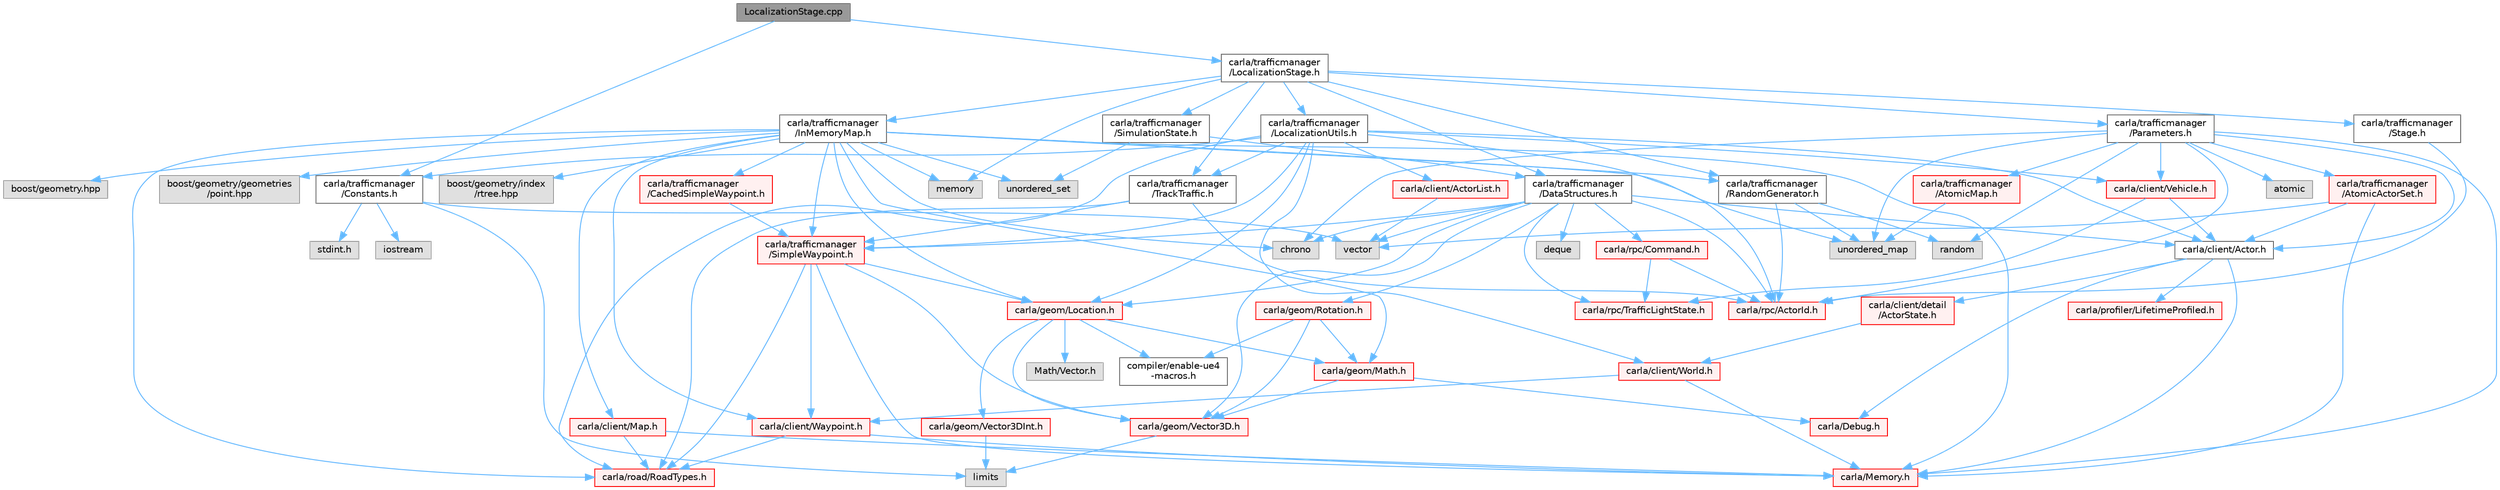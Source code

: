 digraph "LocalizationStage.cpp"
{
 // INTERACTIVE_SVG=YES
 // LATEX_PDF_SIZE
  bgcolor="transparent";
  edge [fontname=Helvetica,fontsize=10,labelfontname=Helvetica,labelfontsize=10];
  node [fontname=Helvetica,fontsize=10,shape=box,height=0.2,width=0.4];
  Node1 [id="Node000001",label="LocalizationStage.cpp",height=0.2,width=0.4,color="gray40", fillcolor="grey60", style="filled", fontcolor="black",tooltip=" "];
  Node1 -> Node2 [id="edge1_Node000001_Node000002",color="steelblue1",style="solid",tooltip=" "];
  Node2 [id="Node000002",label="carla/trafficmanager\l/Constants.h",height=0.2,width=0.4,color="grey40", fillcolor="white", style="filled",URL="$d1/d45/Constants_8h.html",tooltip=" "];
  Node2 -> Node3 [id="edge2_Node000002_Node000003",color="steelblue1",style="solid",tooltip=" "];
  Node3 [id="Node000003",label="limits",height=0.2,width=0.4,color="grey60", fillcolor="#E0E0E0", style="filled",tooltip=" "];
  Node2 -> Node4 [id="edge3_Node000002_Node000004",color="steelblue1",style="solid",tooltip=" "];
  Node4 [id="Node000004",label="stdint.h",height=0.2,width=0.4,color="grey60", fillcolor="#E0E0E0", style="filled",tooltip=" "];
  Node2 -> Node5 [id="edge4_Node000002_Node000005",color="steelblue1",style="solid",tooltip=" "];
  Node5 [id="Node000005",label="iostream",height=0.2,width=0.4,color="grey60", fillcolor="#E0E0E0", style="filled",tooltip=" "];
  Node2 -> Node6 [id="edge5_Node000002_Node000006",color="steelblue1",style="solid",tooltip=" "];
  Node6 [id="Node000006",label="vector",height=0.2,width=0.4,color="grey60", fillcolor="#E0E0E0", style="filled",tooltip=" "];
  Node1 -> Node7 [id="edge6_Node000001_Node000007",color="steelblue1",style="solid",tooltip=" "];
  Node7 [id="Node000007",label="carla/trafficmanager\l/LocalizationStage.h",height=0.2,width=0.4,color="grey40", fillcolor="white", style="filled",URL="$d9/df4/LocalizationStage_8h.html",tooltip=" "];
  Node7 -> Node8 [id="edge7_Node000007_Node000008",color="steelblue1",style="solid",tooltip=" "];
  Node8 [id="Node000008",label="memory",height=0.2,width=0.4,color="grey60", fillcolor="#E0E0E0", style="filled",tooltip=" "];
  Node7 -> Node9 [id="edge8_Node000007_Node000009",color="steelblue1",style="solid",tooltip=" "];
  Node9 [id="Node000009",label="carla/trafficmanager\l/DataStructures.h",height=0.2,width=0.4,color="grey40", fillcolor="white", style="filled",URL="$d0/d49/DataStructures_8h.html",tooltip=" "];
  Node9 -> Node10 [id="edge9_Node000009_Node000010",color="steelblue1",style="solid",tooltip=" "];
  Node10 [id="Node000010",label="chrono",height=0.2,width=0.4,color="grey60", fillcolor="#E0E0E0", style="filled",tooltip=" "];
  Node9 -> Node11 [id="edge10_Node000009_Node000011",color="steelblue1",style="solid",tooltip=" "];
  Node11 [id="Node000011",label="deque",height=0.2,width=0.4,color="grey60", fillcolor="#E0E0E0", style="filled",tooltip=" "];
  Node9 -> Node6 [id="edge11_Node000009_Node000006",color="steelblue1",style="solid",tooltip=" "];
  Node9 -> Node12 [id="edge12_Node000009_Node000012",color="steelblue1",style="solid",tooltip=" "];
  Node12 [id="Node000012",label="carla/client/Actor.h",height=0.2,width=0.4,color="grey40", fillcolor="white", style="filled",URL="$da/d48/client_2Actor_8h.html",tooltip=" "];
  Node12 -> Node13 [id="edge13_Node000012_Node000013",color="steelblue1",style="solid",tooltip=" "];
  Node13 [id="Node000013",label="carla/Debug.h",height=0.2,width=0.4,color="red", fillcolor="#FFF0F0", style="filled",URL="$d4/deb/Debug_8h.html",tooltip=" "];
  Node12 -> Node17 [id="edge14_Node000012_Node000017",color="steelblue1",style="solid",tooltip=" "];
  Node17 [id="Node000017",label="carla/Memory.h",height=0.2,width=0.4,color="red", fillcolor="#FFF0F0", style="filled",URL="$de/d5c/Memory_8h.html",tooltip=" "];
  Node12 -> Node22 [id="edge15_Node000012_Node000022",color="steelblue1",style="solid",tooltip=" "];
  Node22 [id="Node000022",label="carla/client/detail\l/ActorState.h",height=0.2,width=0.4,color="red", fillcolor="#FFF0F0", style="filled",URL="$d4/d22/client_2detail_2ActorState_8h.html",tooltip=" "];
  Node22 -> Node24 [id="edge16_Node000022_Node000024",color="steelblue1",style="solid",tooltip=" "];
  Node24 [id="Node000024",label="carla/client/World.h",height=0.2,width=0.4,color="red", fillcolor="#FFF0F0", style="filled",URL="$dd/d5b/World_8h.html",tooltip=" "];
  Node24 -> Node17 [id="edge17_Node000024_Node000017",color="steelblue1",style="solid",tooltip=" "];
  Node24 -> Node64 [id="edge18_Node000024_Node000064",color="steelblue1",style="solid",tooltip=" "];
  Node64 [id="Node000064",label="carla/client/Waypoint.h",height=0.2,width=0.4,color="red", fillcolor="#FFF0F0", style="filled",URL="$d0/d47/client_2Waypoint_8h.html",tooltip=" "];
  Node64 -> Node17 [id="edge19_Node000064_Node000017",color="steelblue1",style="solid",tooltip=" "];
  Node64 -> Node73 [id="edge20_Node000064_Node000073",color="steelblue1",style="solid",tooltip=" "];
  Node73 [id="Node000073",label="carla/road/RoadTypes.h",height=0.2,width=0.4,color="red", fillcolor="#FFF0F0", style="filled",URL="$d6/dbb/RoadTypes_8h.html",tooltip=" "];
  Node12 -> Node178 [id="edge21_Node000012_Node000178",color="steelblue1",style="solid",tooltip=" "];
  Node178 [id="Node000178",label="carla/profiler/LifetimeProfiled.h",height=0.2,width=0.4,color="red", fillcolor="#FFF0F0", style="filled",URL="$d9/dc4/LifetimeProfiled_8h.html",tooltip=" "];
  Node9 -> Node40 [id="edge22_Node000009_Node000040",color="steelblue1",style="solid",tooltip=" "];
  Node40 [id="Node000040",label="carla/geom/Location.h",height=0.2,width=0.4,color="red", fillcolor="#FFF0F0", style="filled",URL="$d9/d8b/geom_2Location_8h.html",tooltip=" "];
  Node40 -> Node41 [id="edge23_Node000040_Node000041",color="steelblue1",style="solid",tooltip=" "];
  Node41 [id="Node000041",label="carla/geom/Vector3D.h",height=0.2,width=0.4,color="red", fillcolor="#FFF0F0", style="filled",URL="$de/d70/geom_2Vector3D_8h.html",tooltip=" "];
  Node41 -> Node3 [id="edge24_Node000041_Node000003",color="steelblue1",style="solid",tooltip=" "];
  Node40 -> Node43 [id="edge25_Node000040_Node000043",color="steelblue1",style="solid",tooltip=" "];
  Node43 [id="Node000043",label="carla/geom/Vector3DInt.h",height=0.2,width=0.4,color="red", fillcolor="#FFF0F0", style="filled",URL="$d1/da4/Vector3DInt_8h.html",tooltip=" "];
  Node43 -> Node3 [id="edge26_Node000043_Node000003",color="steelblue1",style="solid",tooltip=" "];
  Node40 -> Node44 [id="edge27_Node000040_Node000044",color="steelblue1",style="solid",tooltip=" "];
  Node44 [id="Node000044",label="carla/geom/Math.h",height=0.2,width=0.4,color="red", fillcolor="#FFF0F0", style="filled",URL="$db/d8a/Math_8h.html",tooltip=" "];
  Node44 -> Node13 [id="edge28_Node000044_Node000013",color="steelblue1",style="solid",tooltip=" "];
  Node44 -> Node41 [id="edge29_Node000044_Node000041",color="steelblue1",style="solid",tooltip=" "];
  Node40 -> Node46 [id="edge30_Node000040_Node000046",color="steelblue1",style="solid",tooltip=" "];
  Node46 [id="Node000046",label="compiler/enable-ue4\l-macros.h",height=0.2,width=0.4,color="grey40", fillcolor="white", style="filled",URL="$d9/da2/enable-ue4-macros_8h.html",tooltip=" "];
  Node40 -> Node47 [id="edge31_Node000040_Node000047",color="steelblue1",style="solid",tooltip=" "];
  Node47 [id="Node000047",label="Math/Vector.h",height=0.2,width=0.4,color="grey60", fillcolor="#E0E0E0", style="filled",tooltip=" "];
  Node9 -> Node53 [id="edge32_Node000009_Node000053",color="steelblue1",style="solid",tooltip=" "];
  Node53 [id="Node000053",label="carla/geom/Rotation.h",height=0.2,width=0.4,color="red", fillcolor="#FFF0F0", style="filled",URL="$d0/d8f/Rotation_8h.html",tooltip=" "];
  Node53 -> Node44 [id="edge33_Node000053_Node000044",color="steelblue1",style="solid",tooltip=" "];
  Node53 -> Node41 [id="edge34_Node000053_Node000041",color="steelblue1",style="solid",tooltip=" "];
  Node53 -> Node46 [id="edge35_Node000053_Node000046",color="steelblue1",style="solid",tooltip=" "];
  Node9 -> Node41 [id="edge36_Node000009_Node000041",color="steelblue1",style="solid",tooltip=" "];
  Node9 -> Node104 [id="edge37_Node000009_Node000104",color="steelblue1",style="solid",tooltip=" "];
  Node104 [id="Node000104",label="carla/rpc/ActorId.h",height=0.2,width=0.4,color="red", fillcolor="#FFF0F0", style="filled",URL="$d3/d89/ActorId_8h.html",tooltip=" "];
  Node9 -> Node179 [id="edge38_Node000009_Node000179",color="steelblue1",style="solid",tooltip=" "];
  Node179 [id="Node000179",label="carla/rpc/Command.h",height=0.2,width=0.4,color="red", fillcolor="#FFF0F0", style="filled",URL="$d1/d55/Command_8h.html",tooltip=" "];
  Node179 -> Node104 [id="edge39_Node000179_Node000104",color="steelblue1",style="solid",tooltip=" "];
  Node179 -> Node108 [id="edge40_Node000179_Node000108",color="steelblue1",style="solid",tooltip=" "];
  Node108 [id="Node000108",label="carla/rpc/TrafficLightState.h",height=0.2,width=0.4,color="red", fillcolor="#FFF0F0", style="filled",URL="$d1/d16/LibCarla_2source_2carla_2rpc_2TrafficLightState_8h.html",tooltip=" "];
  Node9 -> Node108 [id="edge41_Node000009_Node000108",color="steelblue1",style="solid",tooltip=" "];
  Node9 -> Node183 [id="edge42_Node000009_Node000183",color="steelblue1",style="solid",tooltip=" "];
  Node183 [id="Node000183",label="carla/trafficmanager\l/SimpleWaypoint.h",height=0.2,width=0.4,color="red", fillcolor="#FFF0F0", style="filled",URL="$d7/dd3/SimpleWaypoint_8h.html",tooltip=" "];
  Node183 -> Node64 [id="edge43_Node000183_Node000064",color="steelblue1",style="solid",tooltip=" "];
  Node183 -> Node40 [id="edge44_Node000183_Node000040",color="steelblue1",style="solid",tooltip=" "];
  Node183 -> Node41 [id="edge45_Node000183_Node000041",color="steelblue1",style="solid",tooltip=" "];
  Node183 -> Node17 [id="edge46_Node000183_Node000017",color="steelblue1",style="solid",tooltip=" "];
  Node183 -> Node73 [id="edge47_Node000183_Node000073",color="steelblue1",style="solid",tooltip=" "];
  Node7 -> Node185 [id="edge48_Node000007_Node000185",color="steelblue1",style="solid",tooltip=" "];
  Node185 [id="Node000185",label="carla/trafficmanager\l/InMemoryMap.h",height=0.2,width=0.4,color="grey40", fillcolor="white", style="filled",URL="$d3/d89/InMemoryMap_8h.html",tooltip=" "];
  Node185 -> Node10 [id="edge49_Node000185_Node000010",color="steelblue1",style="solid",tooltip=" "];
  Node185 -> Node8 [id="edge50_Node000185_Node000008",color="steelblue1",style="solid",tooltip=" "];
  Node185 -> Node92 [id="edge51_Node000185_Node000092",color="steelblue1",style="solid",tooltip=" "];
  Node92 [id="Node000092",label="unordered_map",height=0.2,width=0.4,color="grey60", fillcolor="#E0E0E0", style="filled",tooltip=" "];
  Node185 -> Node93 [id="edge52_Node000185_Node000093",color="steelblue1",style="solid",tooltip=" "];
  Node93 [id="Node000093",label="unordered_set",height=0.2,width=0.4,color="grey60", fillcolor="#E0E0E0", style="filled",tooltip=" "];
  Node185 -> Node186 [id="edge53_Node000185_Node000186",color="steelblue1",style="solid",tooltip=" "];
  Node186 [id="Node000186",label="boost/geometry.hpp",height=0.2,width=0.4,color="grey60", fillcolor="#E0E0E0", style="filled",tooltip=" "];
  Node185 -> Node187 [id="edge54_Node000185_Node000187",color="steelblue1",style="solid",tooltip=" "];
  Node187 [id="Node000187",label="boost/geometry/geometries\l/point.hpp",height=0.2,width=0.4,color="grey60", fillcolor="#E0E0E0", style="filled",tooltip=" "];
  Node185 -> Node188 [id="edge55_Node000185_Node000188",color="steelblue1",style="solid",tooltip=" "];
  Node188 [id="Node000188",label="boost/geometry/index\l/rtree.hpp",height=0.2,width=0.4,color="grey60", fillcolor="#E0E0E0", style="filled",tooltip=" "];
  Node185 -> Node189 [id="edge56_Node000185_Node000189",color="steelblue1",style="solid",tooltip=" "];
  Node189 [id="Node000189",label="carla/client/Map.h",height=0.2,width=0.4,color="red", fillcolor="#FFF0F0", style="filled",URL="$d4/d9d/client_2Map_8h.html",tooltip=" "];
  Node189 -> Node17 [id="edge57_Node000189_Node000017",color="steelblue1",style="solid",tooltip=" "];
  Node189 -> Node73 [id="edge58_Node000189_Node000073",color="steelblue1",style="solid",tooltip=" "];
  Node185 -> Node64 [id="edge59_Node000185_Node000064",color="steelblue1",style="solid",tooltip=" "];
  Node185 -> Node40 [id="edge60_Node000185_Node000040",color="steelblue1",style="solid",tooltip=" "];
  Node185 -> Node44 [id="edge61_Node000185_Node000044",color="steelblue1",style="solid",tooltip=" "];
  Node185 -> Node17 [id="edge62_Node000185_Node000017",color="steelblue1",style="solid",tooltip=" "];
  Node185 -> Node73 [id="edge63_Node000185_Node000073",color="steelblue1",style="solid",tooltip=" "];
  Node185 -> Node204 [id="edge64_Node000185_Node000204",color="steelblue1",style="solid",tooltip=" "];
  Node204 [id="Node000204",label="carla/trafficmanager\l/RandomGenerator.h",height=0.2,width=0.4,color="grey40", fillcolor="white", style="filled",URL="$db/d7f/RandomGenerator_8h.html",tooltip=" "];
  Node204 -> Node205 [id="edge65_Node000204_Node000205",color="steelblue1",style="solid",tooltip=" "];
  Node205 [id="Node000205",label="random",height=0.2,width=0.4,color="grey60", fillcolor="#E0E0E0", style="filled",tooltip=" "];
  Node204 -> Node92 [id="edge66_Node000204_Node000092",color="steelblue1",style="solid",tooltip=" "];
  Node204 -> Node104 [id="edge67_Node000204_Node000104",color="steelblue1",style="solid",tooltip=" "];
  Node185 -> Node183 [id="edge68_Node000185_Node000183",color="steelblue1",style="solid",tooltip=" "];
  Node185 -> Node206 [id="edge69_Node000185_Node000206",color="steelblue1",style="solid",tooltip=" "];
  Node206 [id="Node000206",label="carla/trafficmanager\l/CachedSimpleWaypoint.h",height=0.2,width=0.4,color="red", fillcolor="#FFF0F0", style="filled",URL="$d7/d9b/CachedSimpleWaypoint_8h.html",tooltip=" "];
  Node206 -> Node183 [id="edge70_Node000206_Node000183",color="steelblue1",style="solid",tooltip=" "];
  Node7 -> Node208 [id="edge71_Node000007_Node000208",color="steelblue1",style="solid",tooltip=" "];
  Node208 [id="Node000208",label="carla/trafficmanager\l/LocalizationUtils.h",height=0.2,width=0.4,color="grey40", fillcolor="white", style="filled",URL="$d2/d84/LocalizationUtils_8h.html",tooltip=" "];
  Node208 -> Node12 [id="edge72_Node000208_Node000012",color="steelblue1",style="solid",tooltip=" "];
  Node208 -> Node209 [id="edge73_Node000208_Node000209",color="steelblue1",style="solid",tooltip=" "];
  Node209 [id="Node000209",label="carla/client/ActorList.h",height=0.2,width=0.4,color="red", fillcolor="#FFF0F0", style="filled",URL="$db/de8/ActorList_8h.html",tooltip=" "];
  Node209 -> Node6 [id="edge74_Node000209_Node000006",color="steelblue1",style="solid",tooltip=" "];
  Node208 -> Node211 [id="edge75_Node000208_Node000211",color="steelblue1",style="solid",tooltip=" "];
  Node211 [id="Node000211",label="carla/client/Vehicle.h",height=0.2,width=0.4,color="red", fillcolor="#FFF0F0", style="filled",URL="$d9/d18/Vehicle_8h.html",tooltip=" "];
  Node211 -> Node12 [id="edge76_Node000211_Node000012",color="steelblue1",style="solid",tooltip=" "];
  Node211 -> Node108 [id="edge77_Node000211_Node000108",color="steelblue1",style="solid",tooltip=" "];
  Node208 -> Node24 [id="edge78_Node000208_Node000024",color="steelblue1",style="solid",tooltip=" "];
  Node208 -> Node40 [id="edge79_Node000208_Node000040",color="steelblue1",style="solid",tooltip=" "];
  Node208 -> Node73 [id="edge80_Node000208_Node000073",color="steelblue1",style="solid",tooltip=" "];
  Node208 -> Node104 [id="edge81_Node000208_Node000104",color="steelblue1",style="solid",tooltip=" "];
  Node208 -> Node2 [id="edge82_Node000208_Node000002",color="steelblue1",style="solid",tooltip=" "];
  Node208 -> Node183 [id="edge83_Node000208_Node000183",color="steelblue1",style="solid",tooltip=" "];
  Node208 -> Node221 [id="edge84_Node000208_Node000221",color="steelblue1",style="solid",tooltip=" "];
  Node221 [id="Node000221",label="carla/trafficmanager\l/TrackTraffic.h",height=0.2,width=0.4,color="grey40", fillcolor="white", style="filled",URL="$db/d67/TrackTraffic_8h.html",tooltip=" "];
  Node221 -> Node73 [id="edge85_Node000221_Node000073",color="steelblue1",style="solid",tooltip=" "];
  Node221 -> Node104 [id="edge86_Node000221_Node000104",color="steelblue1",style="solid",tooltip=" "];
  Node221 -> Node183 [id="edge87_Node000221_Node000183",color="steelblue1",style="solid",tooltip=" "];
  Node7 -> Node222 [id="edge88_Node000007_Node000222",color="steelblue1",style="solid",tooltip=" "];
  Node222 [id="Node000222",label="carla/trafficmanager\l/Parameters.h",height=0.2,width=0.4,color="grey40", fillcolor="white", style="filled",URL="$d9/dd7/Parameters_8h.html",tooltip=" "];
  Node222 -> Node144 [id="edge89_Node000222_Node000144",color="steelblue1",style="solid",tooltip=" "];
  Node144 [id="Node000144",label="atomic",height=0.2,width=0.4,color="grey60", fillcolor="#E0E0E0", style="filled",tooltip=" "];
  Node222 -> Node10 [id="edge90_Node000222_Node000010",color="steelblue1",style="solid",tooltip=" "];
  Node222 -> Node205 [id="edge91_Node000222_Node000205",color="steelblue1",style="solid",tooltip=" "];
  Node222 -> Node92 [id="edge92_Node000222_Node000092",color="steelblue1",style="solid",tooltip=" "];
  Node222 -> Node12 [id="edge93_Node000222_Node000012",color="steelblue1",style="solid",tooltip=" "];
  Node222 -> Node211 [id="edge94_Node000222_Node000211",color="steelblue1",style="solid",tooltip=" "];
  Node222 -> Node17 [id="edge95_Node000222_Node000017",color="steelblue1",style="solid",tooltip=" "];
  Node222 -> Node104 [id="edge96_Node000222_Node000104",color="steelblue1",style="solid",tooltip=" "];
  Node222 -> Node223 [id="edge97_Node000222_Node000223",color="steelblue1",style="solid",tooltip=" "];
  Node223 [id="Node000223",label="carla/trafficmanager\l/AtomicActorSet.h",height=0.2,width=0.4,color="red", fillcolor="#FFF0F0", style="filled",URL="$dd/dfa/AtomicActorSet_8h.html",tooltip=" "];
  Node223 -> Node6 [id="edge98_Node000223_Node000006",color="steelblue1",style="solid",tooltip=" "];
  Node223 -> Node12 [id="edge99_Node000223_Node000012",color="steelblue1",style="solid",tooltip=" "];
  Node223 -> Node17 [id="edge100_Node000223_Node000017",color="steelblue1",style="solid",tooltip=" "];
  Node222 -> Node224 [id="edge101_Node000222_Node000224",color="steelblue1",style="solid",tooltip=" "];
  Node224 [id="Node000224",label="carla/trafficmanager\l/AtomicMap.h",height=0.2,width=0.4,color="red", fillcolor="#FFF0F0", style="filled",URL="$df/ddc/AtomicMap_8h.html",tooltip=" "];
  Node224 -> Node92 [id="edge102_Node000224_Node000092",color="steelblue1",style="solid",tooltip=" "];
  Node7 -> Node204 [id="edge103_Node000007_Node000204",color="steelblue1",style="solid",tooltip=" "];
  Node7 -> Node221 [id="edge104_Node000007_Node000221",color="steelblue1",style="solid",tooltip=" "];
  Node7 -> Node225 [id="edge105_Node000007_Node000225",color="steelblue1",style="solid",tooltip=" "];
  Node225 [id="Node000225",label="carla/trafficmanager\l/SimulationState.h",height=0.2,width=0.4,color="grey40", fillcolor="white", style="filled",URL="$d5/d3b/SimulationState_8h.html",tooltip=" "];
  Node225 -> Node93 [id="edge106_Node000225_Node000093",color="steelblue1",style="solid",tooltip=" "];
  Node225 -> Node9 [id="edge107_Node000225_Node000009",color="steelblue1",style="solid",tooltip=" "];
  Node7 -> Node226 [id="edge108_Node000007_Node000226",color="steelblue1",style="solid",tooltip=" "];
  Node226 [id="Node000226",label="carla/trafficmanager\l/Stage.h",height=0.2,width=0.4,color="grey40", fillcolor="white", style="filled",URL="$dd/dc3/Stage_8h.html",tooltip=" "];
  Node226 -> Node104 [id="edge109_Node000226_Node000104",color="steelblue1",style="solid",tooltip=" "];
}
